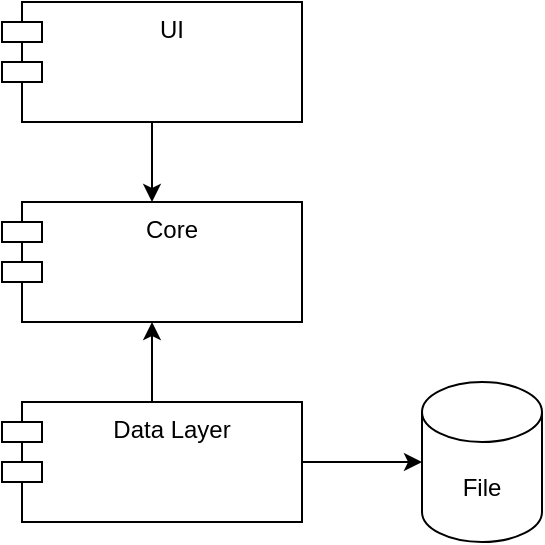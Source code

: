 <mxfile>
    <diagram id="ZRDanQi-Of0refsTVnCj" name="Page-1">
        <mxGraphModel dx="334" dy="67" grid="1" gridSize="10" guides="1" tooltips="1" connect="1" arrows="1" fold="1" page="0" pageScale="1" pageWidth="827" pageHeight="1169" math="0" shadow="0">
            <root>
                <mxCell id="0"/>
                <mxCell id="1" parent="0"/>
                <mxCell id="19" style="edgeStyle=none;html=1;" parent="1" source="31" target="18" edge="1">
                    <mxGeometry relative="1" as="geometry"/>
                </mxCell>
                <mxCell id="18" value="File" style="shape=cylinder3;whiteSpace=wrap;html=1;boundedLbl=1;backgroundOutline=1;size=15;" parent="1" vertex="1">
                    <mxGeometry x="1150" y="610" width="60" height="80" as="geometry"/>
                </mxCell>
                <mxCell id="29" value="Core" style="shape=module;align=left;spacingLeft=20;align=center;verticalAlign=top;" vertex="1" parent="1">
                    <mxGeometry x="940" y="520" width="150" height="60" as="geometry"/>
                </mxCell>
                <mxCell id="33" style="edgeStyle=none;html=1;" edge="1" parent="1" source="30" target="29">
                    <mxGeometry relative="1" as="geometry"/>
                </mxCell>
                <mxCell id="30" value="UI" style="shape=module;align=left;spacingLeft=20;align=center;verticalAlign=top;" vertex="1" parent="1">
                    <mxGeometry x="940" y="420" width="150" height="60" as="geometry"/>
                </mxCell>
                <mxCell id="32" style="edgeStyle=none;html=1;" edge="1" parent="1" source="31" target="29">
                    <mxGeometry relative="1" as="geometry"/>
                </mxCell>
                <mxCell id="31" value="Data Layer" style="shape=module;align=left;spacingLeft=20;align=center;verticalAlign=top;" vertex="1" parent="1">
                    <mxGeometry x="940" y="620" width="150" height="60" as="geometry"/>
                </mxCell>
            </root>
        </mxGraphModel>
    </diagram>
</mxfile>